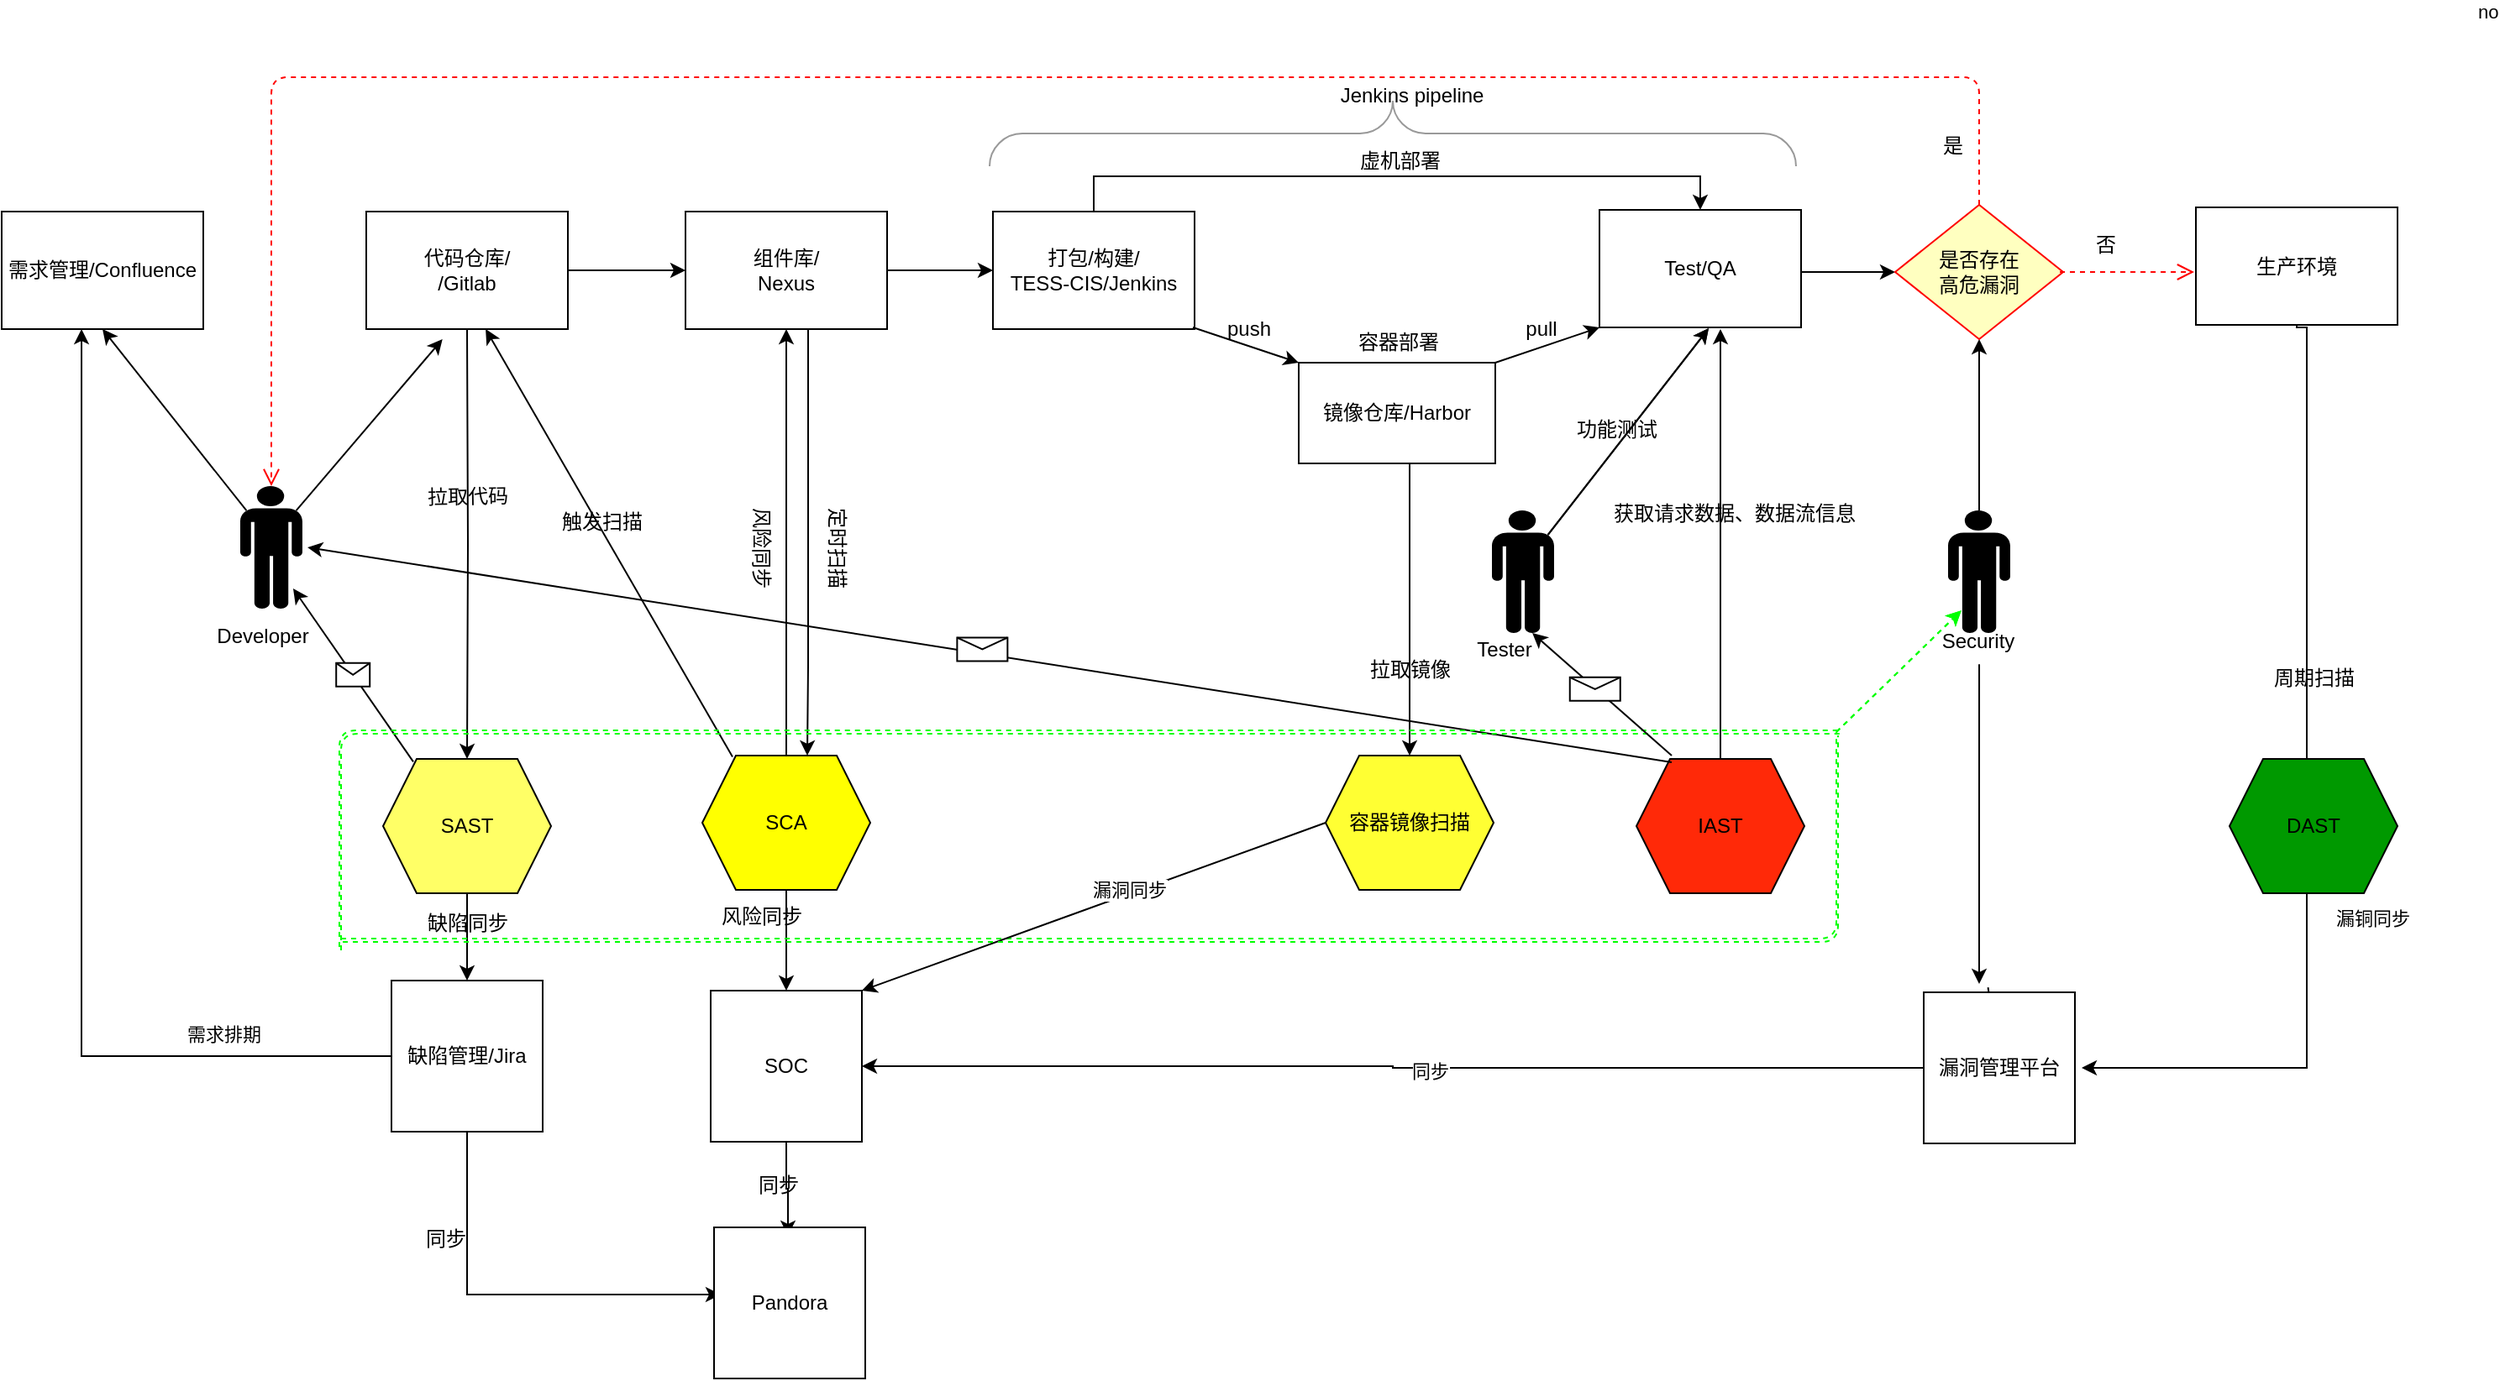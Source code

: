 <mxfile version="13.10.0" type="github">
  <diagram id="o9wrVbWIL4ODcBylfV1H" name="Page-1">
    <mxGraphModel dx="4165" dy="4090" grid="1" gridSize="10" guides="1" tooltips="1" connect="1" arrows="1" fold="1" page="1" pageScale="1" pageWidth="2339" pageHeight="3300" math="0" shadow="0">
      <root>
        <mxCell id="0" />
        <mxCell id="1" parent="0" />
        <mxCell id="gxyS9pcXqX11lwIKly3A-1" value="需求管理/Confluence" style="rounded=0;whiteSpace=wrap;html=1;font-weight: 600;" vertex="1" parent="1">
          <mxGeometry x="-12" y="100" width="120" height="70" as="geometry" />
        </mxCell>
        <mxCell id="gxyS9pcXqX11lwIKly3A-37" value="" style="edgeStyle=orthogonalEdgeStyle;rounded=0;orthogonalLoop=1;jettySize=auto;html=1;" edge="1" parent="1" source="gxyS9pcXqX11lwIKly3A-3" target="gxyS9pcXqX11lwIKly3A-36">
          <mxGeometry relative="1" as="geometry" />
        </mxCell>
        <mxCell id="gxyS9pcXqX11lwIKly3A-39" value="" style="edgeStyle=orthogonalEdgeStyle;rounded=0;orthogonalLoop=1;jettySize=auto;html=1;" edge="1" parent="1" target="gxyS9pcXqX11lwIKly3A-12">
          <mxGeometry relative="1" as="geometry">
            <mxPoint x="265" y="170" as="sourcePoint" />
          </mxGeometry>
        </mxCell>
        <mxCell id="gxyS9pcXqX11lwIKly3A-3" value="&lt;div&gt;代码仓库/&lt;/div&gt;/Gitlab" style="rounded=0;whiteSpace=wrap;html=1;" vertex="1" parent="1">
          <mxGeometry x="205" y="100" width="120" height="70" as="geometry" />
        </mxCell>
        <mxCell id="gxyS9pcXqX11lwIKly3A-129" value="" style="edgeStyle=orthogonalEdgeStyle;rounded=0;orthogonalLoop=1;jettySize=auto;html=1;entryX=0.396;entryY=1;entryDx=0;entryDy=0;entryPerimeter=0;" edge="1" parent="1" source="gxyS9pcXqX11lwIKly3A-11" target="gxyS9pcXqX11lwIKly3A-1">
          <mxGeometry relative="1" as="geometry">
            <mxPoint x="35.52" y="334.52" as="targetPoint" />
          </mxGeometry>
        </mxCell>
        <mxCell id="gxyS9pcXqX11lwIKly3A-130" value="需求排期" style="edgeLabel;html=1;align=center;verticalAlign=middle;resizable=0;points=[];" vertex="1" connectable="0" parent="gxyS9pcXqX11lwIKly3A-129">
          <mxGeometry x="-0.273" y="-3" relative="1" as="geometry">
            <mxPoint x="81.53" y="27" as="offset" />
          </mxGeometry>
        </mxCell>
        <mxCell id="gxyS9pcXqX11lwIKly3A-221" value="" style="edgeStyle=orthogonalEdgeStyle;rounded=0;orthogonalLoop=1;jettySize=auto;html=1;" edge="1" parent="1" source="gxyS9pcXqX11lwIKly3A-11">
          <mxGeometry relative="1" as="geometry">
            <mxPoint x="416" y="745" as="targetPoint" />
            <Array as="points">
              <mxPoint x="265" y="745" />
            </Array>
          </mxGeometry>
        </mxCell>
        <mxCell id="gxyS9pcXqX11lwIKly3A-11" value="缺陷管理/Jira" style="whiteSpace=wrap;html=1;aspect=fixed;" vertex="1" parent="1">
          <mxGeometry x="220" y="558" width="90" height="90" as="geometry" />
        </mxCell>
        <mxCell id="gxyS9pcXqX11lwIKly3A-74" value="" style="edgeStyle=orthogonalEdgeStyle;rounded=0;orthogonalLoop=1;jettySize=auto;html=1;entryX=0.5;entryY=0;entryDx=0;entryDy=0;" edge="1" parent="1" source="gxyS9pcXqX11lwIKly3A-12" target="gxyS9pcXqX11lwIKly3A-11">
          <mxGeometry relative="1" as="geometry" />
        </mxCell>
        <mxCell id="gxyS9pcXqX11lwIKly3A-12" value="SAST" style="shape=hexagon;perimeter=hexagonPerimeter2;whiteSpace=wrap;html=1;fixedSize=1;fillColor=#FFFF66;" vertex="1" parent="1">
          <mxGeometry x="215" y="426" width="100" height="80" as="geometry" />
        </mxCell>
        <mxCell id="gxyS9pcXqX11lwIKly3A-45" value="" style="edgeStyle=orthogonalEdgeStyle;rounded=0;orthogonalLoop=1;jettySize=auto;html=1;" edge="1" parent="1" source="gxyS9pcXqX11lwIKly3A-36" target="gxyS9pcXqX11lwIKly3A-44">
          <mxGeometry relative="1" as="geometry" />
        </mxCell>
        <mxCell id="gxyS9pcXqX11lwIKly3A-36" value="&lt;div&gt;组件库/&lt;/div&gt;&lt;div&gt;Nexus&lt;/div&gt;" style="rounded=0;whiteSpace=wrap;html=1;" vertex="1" parent="1">
          <mxGeometry x="395" y="100" width="120" height="70" as="geometry" />
        </mxCell>
        <mxCell id="gxyS9pcXqX11lwIKly3A-40" value="拉取代码" style="text;html=1;align=center;verticalAlign=middle;resizable=0;points=[];autosize=1;rotation=-1;" vertex="1" parent="1">
          <mxGeometry x="235" y="259.5" width="60" height="20" as="geometry" />
        </mxCell>
        <mxCell id="gxyS9pcXqX11lwIKly3A-60" value="" style="edgeStyle=orthogonalEdgeStyle;rounded=0;orthogonalLoop=1;jettySize=auto;html=1;entryX=0.5;entryY=1;entryDx=0;entryDy=0;" edge="1" parent="1" source="gxyS9pcXqX11lwIKly3A-41" target="gxyS9pcXqX11lwIKly3A-36">
          <mxGeometry relative="1" as="geometry">
            <mxPoint x="455" y="332" as="targetPoint" />
          </mxGeometry>
        </mxCell>
        <mxCell id="gxyS9pcXqX11lwIKly3A-234" value="" style="edgeStyle=orthogonalEdgeStyle;rounded=0;orthogonalLoop=1;jettySize=auto;html=1;" edge="1" parent="1" source="gxyS9pcXqX11lwIKly3A-41" target="gxyS9pcXqX11lwIKly3A-212">
          <mxGeometry relative="1" as="geometry" />
        </mxCell>
        <mxCell id="gxyS9pcXqX11lwIKly3A-41" value="SCA" style="shape=hexagon;perimeter=hexagonPerimeter2;whiteSpace=wrap;html=1;fixedSize=1;fillColor=#FFFF00;" vertex="1" parent="1">
          <mxGeometry x="405" y="424" width="100" height="80" as="geometry" />
        </mxCell>
        <mxCell id="gxyS9pcXqX11lwIKly3A-47" value="" style="edgeStyle=orthogonalEdgeStyle;rounded=0;orthogonalLoop=1;jettySize=auto;html=1;entryX=0.5;entryY=0;entryDx=0;entryDy=0;exitX=0.5;exitY=0;exitDx=0;exitDy=0;" edge="1" parent="1" source="gxyS9pcXqX11lwIKly3A-44" target="gxyS9pcXqX11lwIKly3A-48">
          <mxGeometry relative="1" as="geometry">
            <mxPoint x="698" y="102" as="sourcePoint" />
            <mxPoint x="939" y="102" as="targetPoint" />
          </mxGeometry>
        </mxCell>
        <mxCell id="gxyS9pcXqX11lwIKly3A-44" value="&lt;div&gt;打包/构建/&lt;/div&gt;&lt;div&gt;TESS-CIS/Jenkins&lt;br&gt;&lt;/div&gt;" style="rounded=0;whiteSpace=wrap;html=1;" vertex="1" parent="1">
          <mxGeometry x="578" y="100" width="120" height="70" as="geometry" />
        </mxCell>
        <mxCell id="gxyS9pcXqX11lwIKly3A-48" value="&lt;div&gt;Test/QA&lt;br&gt;&lt;/div&gt;" style="rounded=0;whiteSpace=wrap;html=1;" vertex="1" parent="1">
          <mxGeometry x="939" y="99" width="120" height="70" as="geometry" />
        </mxCell>
        <mxCell id="gxyS9pcXqX11lwIKly3A-121" value="" style="edgeStyle=orthogonalEdgeStyle;rounded=0;orthogonalLoop=1;jettySize=auto;html=1;" edge="1" parent="1" source="gxyS9pcXqX11lwIKly3A-50">
          <mxGeometry relative="1" as="geometry">
            <mxPoint x="1011" y="170" as="targetPoint" />
          </mxGeometry>
        </mxCell>
        <mxCell id="gxyS9pcXqX11lwIKly3A-50" value="IAST" style="shape=hexagon;perimeter=hexagonPerimeter2;whiteSpace=wrap;html=1;fixedSize=1;fillColor=#FF2908;" vertex="1" parent="1">
          <mxGeometry x="961" y="426" width="100" height="80" as="geometry" />
        </mxCell>
        <mxCell id="gxyS9pcXqX11lwIKly3A-51" value="容器镜像扫描" style="shape=hexagon;perimeter=hexagonPerimeter2;whiteSpace=wrap;html=1;fixedSize=1;fillColor=#FFFF33;" vertex="1" parent="1">
          <mxGeometry x="776" y="424" width="100" height="80" as="geometry" />
        </mxCell>
        <mxCell id="gxyS9pcXqX11lwIKly3A-133" value="" style="edgeStyle=orthogonalEdgeStyle;rounded=0;orthogonalLoop=1;jettySize=auto;html=1;exitX=0.5;exitY=1;exitDx=0;exitDy=0;" edge="1" parent="1" source="gxyS9pcXqX11lwIKly3A-53">
          <mxGeometry relative="1" as="geometry">
            <mxPoint x="1360" y="440" as="targetPoint" />
            <Array as="points">
              <mxPoint x="1360" y="169" />
            </Array>
          </mxGeometry>
        </mxCell>
        <mxCell id="gxyS9pcXqX11lwIKly3A-53" value="生产环境" style="rounded=0;whiteSpace=wrap;html=1;" vertex="1" parent="1">
          <mxGeometry x="1294" y="97.5" width="120" height="70" as="geometry" />
        </mxCell>
        <mxCell id="gxyS9pcXqX11lwIKly3A-90" value="" style="edgeStyle=orthogonalEdgeStyle;rounded=0;orthogonalLoop=1;jettySize=auto;html=1;exitX=0.5;exitY=1;exitDx=0;exitDy=0;" edge="1" parent="1">
          <mxGeometry relative="1" as="geometry">
            <mxPoint x="1354" y="506" as="sourcePoint" />
            <mxPoint x="1226" y="610" as="targetPoint" />
            <Array as="points">
              <mxPoint x="1360" y="506" />
              <mxPoint x="1360" y="610" />
            </Array>
          </mxGeometry>
        </mxCell>
        <mxCell id="gxyS9pcXqX11lwIKly3A-96" value="漏铜同步" style="edgeLabel;html=1;align=center;verticalAlign=middle;resizable=0;points=[];" vertex="1" connectable="0" parent="gxyS9pcXqX11lwIKly3A-90">
          <mxGeometry x="-0.415" y="4" relative="1" as="geometry">
            <mxPoint x="34.8" y="-51.07" as="offset" />
          </mxGeometry>
        </mxCell>
        <mxCell id="gxyS9pcXqX11lwIKly3A-55" value="DAST" style="shape=hexagon;perimeter=hexagonPerimeter2;whiteSpace=wrap;html=1;fixedSize=1;fillColor=#009900;" vertex="1" parent="1">
          <mxGeometry x="1314" y="426" width="100" height="80" as="geometry" />
        </mxCell>
        <mxCell id="gxyS9pcXqX11lwIKly3A-61" value="定时扫描" style="text;html=1;align=center;verticalAlign=middle;resizable=0;points=[];autosize=1;rotation=90;" vertex="1" parent="1">
          <mxGeometry x="455" y="290" width="60" height="20" as="geometry" />
        </mxCell>
        <mxCell id="gxyS9pcXqX11lwIKly3A-69" value="缺陷同步" style="text;html=1;align=center;verticalAlign=middle;resizable=0;points=[];autosize=1;" vertex="1" parent="1">
          <mxGeometry x="235" y="514" width="60" height="20" as="geometry" />
        </mxCell>
        <mxCell id="gxyS9pcXqX11lwIKly3A-86" value="" style="shape=mxgraph.signs.people.man_1;html=1;pointerEvents=1;fillColor=#000000;strokeColor=none;verticalLabelPosition=bottom;verticalAlign=top;align=center;" vertex="1" parent="1">
          <mxGeometry x="130" y="263.5" width="37" height="73" as="geometry" />
        </mxCell>
        <mxCell id="gxyS9pcXqX11lwIKly3A-95" value="获取请求数据、数据流信息" style="text;html=1;align=center;verticalAlign=middle;resizable=0;points=[];autosize=1;" vertex="1" parent="1">
          <mxGeometry x="939" y="270" width="160" height="20" as="geometry" />
        </mxCell>
        <mxCell id="gxyS9pcXqX11lwIKly3A-97" value="周期扫描" style="text;html=1;align=center;verticalAlign=middle;resizable=0;points=[];autosize=1;" vertex="1" parent="1">
          <mxGeometry x="1334" y="368" width="60" height="20" as="geometry" />
        </mxCell>
        <mxCell id="gxyS9pcXqX11lwIKly3A-105" value="拉取镜像" style="text;html=1;align=center;verticalAlign=middle;resizable=0;points=[];autosize=1;" vertex="1" parent="1">
          <mxGeometry x="796" y="363" width="60" height="20" as="geometry" />
        </mxCell>
        <mxCell id="gxyS9pcXqX11lwIKly3A-106" value="" style="endArrow=classic;html=1;exitX=0.18;exitY=0.01;exitDx=0;exitDy=0;exitPerimeter=0;entryX=0.592;entryY=1;entryDx=0;entryDy=0;entryPerimeter=0;" edge="1" parent="1" source="gxyS9pcXqX11lwIKly3A-41" target="gxyS9pcXqX11lwIKly3A-3">
          <mxGeometry width="50" height="50" relative="1" as="geometry">
            <mxPoint x="386" y="462" as="sourcePoint" />
            <mxPoint x="276" y="190" as="targetPoint" />
          </mxGeometry>
        </mxCell>
        <mxCell id="gxyS9pcXqX11lwIKly3A-118" value="Developer" style="text;html=1;align=center;verticalAlign=middle;resizable=0;points=[];autosize=1;" vertex="1" parent="1">
          <mxGeometry x="108" y="343" width="70" height="20" as="geometry" />
        </mxCell>
        <mxCell id="gxyS9pcXqX11lwIKly3A-119" value="" style="shape=mxgraph.signs.people.man_1;html=1;pointerEvents=1;fillColor=#000000;strokeColor=none;verticalLabelPosition=bottom;verticalAlign=top;align=center;" vertex="1" parent="1">
          <mxGeometry x="875" y="278" width="37" height="73" as="geometry" />
        </mxCell>
        <mxCell id="gxyS9pcXqX11lwIKly3A-122" value="" style="endArrow=classic;html=1;exitX=0.9;exitY=0.2;exitDx=0;exitDy=0;exitPerimeter=0;" edge="1" parent="1" source="gxyS9pcXqX11lwIKly3A-119">
          <mxGeometry width="50" height="50" relative="1" as="geometry">
            <mxPoint x="922" y="238.5" as="sourcePoint" />
            <mxPoint x="1004" y="169.5" as="targetPoint" />
          </mxGeometry>
        </mxCell>
        <mxCell id="gxyS9pcXqX11lwIKly3A-123" value="Tester" style="text;html=1;align=center;verticalAlign=middle;resizable=0;points=[];autosize=1;" vertex="1" parent="1">
          <mxGeometry x="857" y="351" width="50" height="20" as="geometry" />
        </mxCell>
        <mxCell id="gxyS9pcXqX11lwIKly3A-134" value="" style="shape=mxgraph.signs.people.man_1;html=1;pointerEvents=1;fillColor=#000000;strokeColor=none;verticalLabelPosition=bottom;verticalAlign=top;align=center;" vertex="1" parent="1">
          <mxGeometry x="1146.5" y="278" width="37" height="73" as="geometry" />
        </mxCell>
        <mxCell id="gxyS9pcXqX11lwIKly3A-144" value="" style="verticalLabelPosition=bottom;shadow=0;dashed=0;align=center;html=1;verticalAlign=top;strokeWidth=1;shape=mxgraph.mockup.markup.curlyBrace;strokeColor=#999999;fillColor=#00FF00;" vertex="1" parent="1">
          <mxGeometry x="576" y="34" width="480" height="39" as="geometry" />
        </mxCell>
        <mxCell id="gxyS9pcXqX11lwIKly3A-150" value="" style="edgeStyle=orthogonalEdgeStyle;rounded=0;orthogonalLoop=1;jettySize=auto;html=1;entryX=0;entryY=0.5;entryDx=0;entryDy=0;exitX=1;exitY=0.5;exitDx=0;exitDy=0;" edge="1" parent="1" source="gxyS9pcXqX11lwIKly3A-48" target="gxyS9pcXqX11lwIKly3A-247">
          <mxGeometry relative="1" as="geometry">
            <mxPoint x="1023" y="135" as="sourcePoint" />
            <mxPoint x="1124" y="133.5" as="targetPoint" />
            <Array as="points">
              <mxPoint x="1059" y="136" />
            </Array>
          </mxGeometry>
        </mxCell>
        <mxCell id="gxyS9pcXqX11lwIKly3A-152" value="Security" style="text;html=1;align=center;verticalAlign=middle;resizable=0;points=[];autosize=1;" vertex="1" parent="1">
          <mxGeometry x="1134" y="346" width="60" height="20" as="geometry" />
        </mxCell>
        <mxCell id="gxyS9pcXqX11lwIKly3A-156" value="" style="endArrow=classic;html=1;entryX=0.378;entryY=1.086;entryDx=0;entryDy=0;exitX=0.9;exitY=0.2;exitDx=0;exitDy=0;exitPerimeter=0;entryPerimeter=0;" edge="1" parent="1" source="gxyS9pcXqX11lwIKly3A-86" target="gxyS9pcXqX11lwIKly3A-3">
          <mxGeometry width="50" height="50" relative="1" as="geometry">
            <mxPoint x="151.5" y="315.5" as="sourcePoint" />
            <mxPoint x="276" y="180" as="targetPoint" />
          </mxGeometry>
        </mxCell>
        <mxCell id="gxyS9pcXqX11lwIKly3A-159" value="" style="endArrow=classic;html=1;entryX=0.5;entryY=1;entryDx=0;entryDy=0;exitX=0.1;exitY=0.2;exitDx=0;exitDy=0;exitPerimeter=0;" edge="1" parent="1" source="gxyS9pcXqX11lwIKly3A-86" target="gxyS9pcXqX11lwIKly3A-1">
          <mxGeometry width="50" height="50" relative="1" as="geometry">
            <mxPoint x="50" y="260" as="sourcePoint" />
            <mxPoint x="100" y="210" as="targetPoint" />
          </mxGeometry>
        </mxCell>
        <mxCell id="gxyS9pcXqX11lwIKly3A-213" value="" style="edgeStyle=orthogonalEdgeStyle;rounded=0;orthogonalLoop=1;jettySize=auto;html=1;entryX=0.5;entryY=0;entryDx=0;entryDy=0;" edge="1" parent="1" source="gxyS9pcXqX11lwIKly3A-169" target="gxyS9pcXqX11lwIKly3A-51">
          <mxGeometry relative="1" as="geometry">
            <Array as="points">
              <mxPoint x="826" y="310" />
              <mxPoint x="826" y="310" />
            </Array>
          </mxGeometry>
        </mxCell>
        <mxCell id="gxyS9pcXqX11lwIKly3A-169" value="&lt;div&gt;镜像仓库/Harbor&lt;br&gt;&lt;/div&gt;" style="rounded=0;whiteSpace=wrap;html=1;" vertex="1" parent="1">
          <mxGeometry x="760" y="190" width="117" height="60" as="geometry" />
        </mxCell>
        <mxCell id="gxyS9pcXqX11lwIKly3A-176" value="" style="endArrow=classic;html=1;entryX=0;entryY=1;entryDx=0;entryDy=0;exitX=1;exitY=0;exitDx=0;exitDy=0;" edge="1" parent="1" source="gxyS9pcXqX11lwIKly3A-169" target="gxyS9pcXqX11lwIKly3A-48">
          <mxGeometry width="50" height="50" relative="1" as="geometry">
            <mxPoint x="877" y="170" as="sourcePoint" />
            <mxPoint x="935" y="170" as="targetPoint" />
          </mxGeometry>
        </mxCell>
        <mxCell id="gxyS9pcXqX11lwIKly3A-187" value="功能测试" style="text;html=1;align=center;verticalAlign=middle;resizable=0;points=[];autosize=1;" vertex="1" parent="1">
          <mxGeometry x="919" y="220" width="60" height="20" as="geometry" />
        </mxCell>
        <mxCell id="gxyS9pcXqX11lwIKly3A-191" value="" style="endArrow=classic;html=1;" edge="1" parent="1">
          <mxGeometry relative="1" as="geometry">
            <mxPoint x="982" y="428" as="sourcePoint" />
            <mxPoint x="170" y="300" as="targetPoint" />
          </mxGeometry>
        </mxCell>
        <mxCell id="gxyS9pcXqX11lwIKly3A-192" value="" style="shape=message;html=1;outlineConnect=0;" vertex="1" parent="gxyS9pcXqX11lwIKly3A-191">
          <mxGeometry width="30" height="14" relative="1" as="geometry">
            <mxPoint x="-19.33" y="-10.26" as="offset" />
          </mxGeometry>
        </mxCell>
        <mxCell id="gxyS9pcXqX11lwIKly3A-189" value="" style="endArrow=classic;html=2;exitX=0.18;exitY=0.021;exitDx=0;exitDy=0;exitPerimeter=0;entryX=0.851;entryY=0.836;entryDx=0;entryDy=0;entryPerimeter=0;" edge="1" parent="1" source="gxyS9pcXqX11lwIKly3A-12" target="gxyS9pcXqX11lwIKly3A-86">
          <mxGeometry relative="1" as="geometry">
            <mxPoint x="76" y="441" as="sourcePoint" />
            <mxPoint x="150.316" y="325.355" as="targetPoint" />
          </mxGeometry>
        </mxCell>
        <mxCell id="gxyS9pcXqX11lwIKly3A-190" value="" style="shape=message;html=1;outlineConnect=0;" vertex="1" parent="gxyS9pcXqX11lwIKly3A-189">
          <mxGeometry width="20" height="14" relative="1" as="geometry">
            <mxPoint x="-10" y="-7" as="offset" />
          </mxGeometry>
        </mxCell>
        <mxCell id="gxyS9pcXqX11lwIKly3A-200" value="触发扫描" style="text;html=1;align=center;verticalAlign=middle;resizable=0;points=[];autosize=1;" vertex="1" parent="1">
          <mxGeometry x="315" y="275" width="60" height="20" as="geometry" />
        </mxCell>
        <mxCell id="gxyS9pcXqX11lwIKly3A-216" value="" style="edgeStyle=orthogonalEdgeStyle;rounded=0;orthogonalLoop=1;jettySize=auto;html=1;entryX=1;entryY=0.5;entryDx=0;entryDy=0;" edge="1" parent="1" source="gxyS9pcXqX11lwIKly3A-76" target="gxyS9pcXqX11lwIKly3A-212">
          <mxGeometry relative="1" as="geometry">
            <mxPoint x="886" y="609" as="targetPoint" />
          </mxGeometry>
        </mxCell>
        <mxCell id="gxyS9pcXqX11lwIKly3A-224" value="同步" style="edgeLabel;html=1;align=center;verticalAlign=middle;resizable=0;points=[];" vertex="1" connectable="0" parent="gxyS9pcXqX11lwIKly3A-216">
          <mxGeometry x="-0.07" y="2" relative="1" as="geometry">
            <mxPoint as="offset" />
          </mxGeometry>
        </mxCell>
        <mxCell id="gxyS9pcXqX11lwIKly3A-267" style="edgeStyle=none;orthogonalLoop=1;jettySize=auto;html=1;dashed=1;endArrow=none;fillColor=#FF1008;" edge="1" parent="1" source="gxyS9pcXqX11lwIKly3A-76">
          <mxGeometry relative="1" as="geometry">
            <mxPoint x="1170" y="560" as="targetPoint" />
          </mxGeometry>
        </mxCell>
        <mxCell id="gxyS9pcXqX11lwIKly3A-76" value="漏洞管理平台" style="whiteSpace=wrap;html=1;aspect=fixed;" vertex="1" parent="1">
          <mxGeometry x="1132" y="565" width="90" height="90" as="geometry" />
        </mxCell>
        <mxCell id="gxyS9pcXqX11lwIKly3A-219" value="" style="edgeStyle=orthogonalEdgeStyle;rounded=0;orthogonalLoop=1;jettySize=auto;html=1;" edge="1" parent="1">
          <mxGeometry relative="1" as="geometry">
            <mxPoint x="455" y="653" as="sourcePoint" />
            <mxPoint x="456" y="710" as="targetPoint" />
            <Array as="points">
              <mxPoint x="456" y="682" />
            </Array>
          </mxGeometry>
        </mxCell>
        <mxCell id="gxyS9pcXqX11lwIKly3A-212" value="SOC" style="whiteSpace=wrap;html=1;aspect=fixed;" vertex="1" parent="1">
          <mxGeometry x="410" y="564" width="90" height="90" as="geometry" />
        </mxCell>
        <mxCell id="gxyS9pcXqX11lwIKly3A-218" value="Pandora" style="whiteSpace=wrap;html=1;aspect=fixed;" vertex="1" parent="1">
          <mxGeometry x="412" y="705" width="90" height="90" as="geometry" />
        </mxCell>
        <mxCell id="gxyS9pcXqX11lwIKly3A-223" value="Jenkins pipeline" style="text;html=1;align=center;verticalAlign=middle;resizable=0;points=[];autosize=1;" vertex="1" parent="1">
          <mxGeometry x="777" y="21" width="100" height="20" as="geometry" />
        </mxCell>
        <mxCell id="gxyS9pcXqX11lwIKly3A-225" value="同步" style="text;html=1;align=center;verticalAlign=middle;resizable=0;points=[];autosize=1;" vertex="1" parent="1">
          <mxGeometry x="430" y="670" width="40" height="20" as="geometry" />
        </mxCell>
        <mxCell id="gxyS9pcXqX11lwIKly3A-226" value="同步" style="text;html=1;align=center;verticalAlign=middle;resizable=0;points=[];autosize=1;" vertex="1" parent="1">
          <mxGeometry x="232" y="702" width="40" height="20" as="geometry" />
        </mxCell>
        <mxCell id="gxyS9pcXqX11lwIKly3A-231" value="" style="edgeStyle=orthogonalEdgeStyle;rounded=0;orthogonalLoop=1;jettySize=auto;html=1;entryX=0.625;entryY=0;entryDx=0;entryDy=0;" edge="1" parent="1" target="gxyS9pcXqX11lwIKly3A-41">
          <mxGeometry relative="1" as="geometry">
            <mxPoint x="468" y="170" as="sourcePoint" />
            <mxPoint x="468" y="441" as="targetPoint" />
            <Array as="points">
              <mxPoint x="468" y="370" />
              <mxPoint x="468" y="370" />
            </Array>
          </mxGeometry>
        </mxCell>
        <mxCell id="gxyS9pcXqX11lwIKly3A-232" value="风险同步" style="text;html=1;align=center;verticalAlign=middle;resizable=0;points=[];autosize=1;rotation=90;" vertex="1" parent="1">
          <mxGeometry x="410" y="290" width="60" height="20" as="geometry" />
        </mxCell>
        <mxCell id="gxyS9pcXqX11lwIKly3A-236" value="" style="edgeStyle=orthogonalEdgeStyle;rounded=0;orthogonalLoop=1;jettySize=auto;html=1;entryX=0.5;entryY=1;entryDx=0;entryDy=0;" edge="1" parent="1" source="gxyS9pcXqX11lwIKly3A-134" target="gxyS9pcXqX11lwIKly3A-247">
          <mxGeometry relative="1" as="geometry">
            <mxPoint x="1164" y="278" as="sourcePoint" />
            <mxPoint x="1164" y="234" as="targetPoint" />
          </mxGeometry>
        </mxCell>
        <mxCell id="gxyS9pcXqX11lwIKly3A-240" value="容器部署" style="text;html=1;align=center;verticalAlign=middle;resizable=0;points=[];autosize=1;" vertex="1" parent="1">
          <mxGeometry x="788.5" y="167.5" width="60" height="20" as="geometry" />
        </mxCell>
        <mxCell id="gxyS9pcXqX11lwIKly3A-244" value="" style="endArrow=none;dashed=1;html=1;strokeColor=#00FF00;fillColor=#FF1008;" edge="1" parent="1">
          <mxGeometry width="50" height="50" relative="1" as="geometry">
            <mxPoint x="190" y="533" as="sourcePoint" />
            <mxPoint x="1080" y="410" as="targetPoint" />
            <Array as="points">
              <mxPoint x="1080" y="533" />
            </Array>
          </mxGeometry>
        </mxCell>
        <mxCell id="gxyS9pcXqX11lwIKly3A-247" value="&lt;div&gt;是否存在&lt;/div&gt;&lt;div&gt;高危漏洞&lt;/div&gt;" style="rhombus;whiteSpace=wrap;html=1;fillColor=#ffffc0;strokeColor=#ff0000;" vertex="1" parent="1">
          <mxGeometry x="1115" y="96" width="100" height="80" as="geometry" />
        </mxCell>
        <mxCell id="gxyS9pcXqX11lwIKly3A-248" value="no" style="edgeStyle=orthogonalEdgeStyle;html=1;align=left;verticalAlign=bottom;endArrow=open;endSize=8;strokeColor=#ff0000;dashed=1;fillColor=#FF1008;" edge="1" parent="1">
          <mxGeometry x="1" y="222" relative="1" as="geometry">
            <mxPoint x="1293" y="136" as="targetPoint" />
            <mxPoint x="1213" y="136" as="sourcePoint" />
            <Array as="points">
              <mxPoint x="1213" y="136" />
            </Array>
            <mxPoint x="167" y="76" as="offset" />
          </mxGeometry>
        </mxCell>
        <mxCell id="gxyS9pcXqX11lwIKly3A-249" value="" style="edgeStyle=orthogonalEdgeStyle;html=1;align=left;verticalAlign=top;endArrow=open;endSize=8;strokeColor=#ff0000;dashed=1;fillColor=#FF1008;entryX=0.5;entryY=0;entryDx=0;entryDy=0;entryPerimeter=0;" edge="1" source="gxyS9pcXqX11lwIKly3A-247" parent="1" target="gxyS9pcXqX11lwIKly3A-86">
          <mxGeometry x="-1" relative="1" as="geometry">
            <mxPoint x="170" y="20" as="targetPoint" />
            <Array as="points">
              <mxPoint x="1165" y="20" />
              <mxPoint x="148" y="20" />
            </Array>
          </mxGeometry>
        </mxCell>
        <mxCell id="gxyS9pcXqX11lwIKly3A-256" value="" style="edgeStyle=none;orthogonalLoop=1;jettySize=auto;html=1;dashed=1;endArrow=none;fillColor=#FF1008;" edge="1" parent="1" target="gxyS9pcXqX11lwIKly3A-247">
          <mxGeometry relative="1" as="geometry">
            <mxPoint x="1210" y="131.538" as="sourcePoint" />
          </mxGeometry>
        </mxCell>
        <mxCell id="gxyS9pcXqX11lwIKly3A-257" value="" style="edgeStyle=none;orthogonalLoop=1;jettySize=auto;html=1;dashed=1;endArrow=none;fillColor=#FF1008;" edge="1" parent="1" target="gxyS9pcXqX11lwIKly3A-247">
          <mxGeometry relative="1" as="geometry">
            <mxPoint x="1210" y="131.538" as="sourcePoint" />
          </mxGeometry>
        </mxCell>
        <mxCell id="gxyS9pcXqX11lwIKly3A-261" value="" style="endArrow=classic;html=1;dashed=0;fillColor=#FF1008;entryX=1;entryY=0;entryDx=0;entryDy=0;exitX=0;exitY=0.5;exitDx=0;exitDy=0;" edge="1" parent="1" source="gxyS9pcXqX11lwIKly3A-51" target="gxyS9pcXqX11lwIKly3A-212">
          <mxGeometry width="50" height="50" relative="1" as="geometry">
            <mxPoint x="610" y="290" as="sourcePoint" />
            <mxPoint x="660" y="240" as="targetPoint" />
          </mxGeometry>
        </mxCell>
        <mxCell id="gxyS9pcXqX11lwIKly3A-273" value="漏洞同步" style="edgeLabel;html=1;align=center;verticalAlign=middle;resizable=0;points=[];" vertex="1" connectable="0" parent="gxyS9pcXqX11lwIKly3A-261">
          <mxGeometry x="-0.156" y="-3" relative="1" as="geometry">
            <mxPoint as="offset" />
          </mxGeometry>
        </mxCell>
        <mxCell id="gxyS9pcXqX11lwIKly3A-266" value="" style="edgeStyle=orthogonalEdgeStyle;rounded=0;orthogonalLoop=1;jettySize=auto;html=1;exitX=0.517;exitY=1.183;exitDx=0;exitDy=0;exitPerimeter=0;" edge="1" parent="1" source="gxyS9pcXqX11lwIKly3A-152">
          <mxGeometry relative="1" as="geometry">
            <mxPoint x="1179" y="278" as="sourcePoint" />
            <mxPoint x="1165" y="560" as="targetPoint" />
            <Array as="points">
              <mxPoint x="1165" y="540" />
              <mxPoint x="1165" y="540" />
            </Array>
          </mxGeometry>
        </mxCell>
        <mxCell id="gxyS9pcXqX11lwIKly3A-268" value="" style="endArrow=classic;html=1;exitX=0.9;exitY=0.2;exitDx=0;exitDy=0;exitPerimeter=0;" edge="1" parent="1">
          <mxGeometry width="50" height="50" relative="1" as="geometry">
            <mxPoint x="908.3" y="292.6" as="sourcePoint" />
            <mxPoint x="1004" y="169.5" as="targetPoint" />
          </mxGeometry>
        </mxCell>
        <mxCell id="gxyS9pcXqX11lwIKly3A-270" value="" style="endArrow=classic;html=1;dashed=1;fillColor=#00FF00;entryX=0.212;entryY=0.817;entryDx=0;entryDy=0;entryPerimeter=0;strokeColor=#00FF00;" edge="1" parent="1" target="gxyS9pcXqX11lwIKly3A-134">
          <mxGeometry width="50" height="50" relative="1" as="geometry">
            <mxPoint x="1080" y="410" as="sourcePoint" />
            <mxPoint x="1130" y="363" as="targetPoint" />
          </mxGeometry>
        </mxCell>
        <mxCell id="gxyS9pcXqX11lwIKly3A-271" value="风险同步" style="text;html=1;align=center;verticalAlign=middle;resizable=0;points=[];autosize=1;" vertex="1" parent="1">
          <mxGeometry x="410" y="510" width="60" height="20" as="geometry" />
        </mxCell>
        <mxCell id="gxyS9pcXqX11lwIKly3A-274" value="是" style="text;html=1;align=center;verticalAlign=middle;resizable=0;points=[];autosize=1;" vertex="1" parent="1">
          <mxGeometry x="1134" y="51" width="30" height="20" as="geometry" />
        </mxCell>
        <mxCell id="gxyS9pcXqX11lwIKly3A-275" value="否" style="text;html=1;align=center;verticalAlign=middle;resizable=0;points=[];autosize=1;" vertex="1" parent="1">
          <mxGeometry x="1225" y="110" width="30" height="20" as="geometry" />
        </mxCell>
        <mxCell id="gxyS9pcXqX11lwIKly3A-277" value="" style="endArrow=classic;html=1;entryX=0;entryY=0;entryDx=0;entryDy=0;exitX=1;exitY=0;exitDx=0;exitDy=0;" edge="1" parent="1" target="gxyS9pcXqX11lwIKly3A-169">
          <mxGeometry width="50" height="50" relative="1" as="geometry">
            <mxPoint x="697" y="169" as="sourcePoint" />
            <mxPoint x="759" y="169" as="targetPoint" />
          </mxGeometry>
        </mxCell>
        <mxCell id="gxyS9pcXqX11lwIKly3A-280" value="虚机部署" style="text;html=1;align=center;verticalAlign=middle;resizable=0;points=[];autosize=1;" vertex="1" parent="1">
          <mxGeometry x="790" y="60" width="60" height="20" as="geometry" />
        </mxCell>
        <mxCell id="gxyS9pcXqX11lwIKly3A-281" value="push" style="text;html=1;align=center;verticalAlign=middle;resizable=0;points=[];autosize=1;" vertex="1" parent="1">
          <mxGeometry x="710" y="160" width="40" height="20" as="geometry" />
        </mxCell>
        <mxCell id="gxyS9pcXqX11lwIKly3A-282" value="pull" style="text;html=1;align=center;verticalAlign=middle;resizable=0;points=[];autosize=1;" vertex="1" parent="1">
          <mxGeometry x="889" y="160" width="30" height="20" as="geometry" />
        </mxCell>
        <mxCell id="gxyS9pcXqX11lwIKly3A-264" value="" style="endArrow=none;dashed=1;html=0;strokeColor=#00FF00;fillColor=#FF1008;border:5px;" edge="1" parent="1">
          <mxGeometry width="50" height="50" relative="1" as="geometry">
            <mxPoint x="190" y="540" as="sourcePoint" />
            <mxPoint x="1083" y="411" as="targetPoint" />
            <Array as="points">
              <mxPoint x="190" y="480" />
              <mxPoint x="190" y="411" />
            </Array>
          </mxGeometry>
        </mxCell>
        <mxCell id="gxyS9pcXqX11lwIKly3A-284" value="" style="endArrow=none;dashed=1;html=0;strokeColor=#00FF00;fillColor=#FF1008;border:5px;" edge="1" parent="1">
          <mxGeometry width="50" height="50" relative="1" as="geometry">
            <mxPoint x="189" y="538" as="sourcePoint" />
            <mxPoint x="1082" y="409" as="targetPoint" />
            <Array as="points">
              <mxPoint x="189" y="478" />
              <mxPoint x="189" y="409" />
            </Array>
          </mxGeometry>
        </mxCell>
        <mxCell id="gxyS9pcXqX11lwIKly3A-285" value="" style="endArrow=none;dashed=1;html=1;strokeColor=#00FF00;fillColor=#FF1008;" edge="1" parent="1">
          <mxGeometry width="50" height="50" relative="1" as="geometry">
            <mxPoint x="191" y="535" as="sourcePoint" />
            <mxPoint x="1081" y="412" as="targetPoint" />
            <Array as="points">
              <mxPoint x="1081" y="535" />
            </Array>
          </mxGeometry>
        </mxCell>
        <mxCell id="gxyS9pcXqX11lwIKly3A-286" value="" style="endArrow=classic;html=1;dashed=1;fillColor=#00FF00;entryX=0.212;entryY=0.817;entryDx=0;entryDy=0;entryPerimeter=0;strokeColor=#00FF00;" edge="1" parent="1">
          <mxGeometry width="50" height="50" relative="1" as="geometry">
            <mxPoint x="1080" y="410" as="sourcePoint" />
            <mxPoint x="1154.344" y="337.641" as="targetPoint" />
          </mxGeometry>
        </mxCell>
        <mxCell id="gxyS9pcXqX11lwIKly3A-291" style="edgeStyle=none;orthogonalLoop=1;jettySize=auto;html=1;entryX=1;entryY=0.5;entryDx=0;entryDy=0;entryPerimeter=0;dashed=1;endArrow=none;fillColor=#FF1008;" edge="1" parent="1" source="gxyS9pcXqX11lwIKly3A-86" target="gxyS9pcXqX11lwIKly3A-86">
          <mxGeometry relative="1" as="geometry" />
        </mxCell>
        <mxCell id="gxyS9pcXqX11lwIKly3A-293" value="" style="endArrow=classic;html=1;entryX=0.65;entryY=1;entryDx=0;entryDy=0;entryPerimeter=0;" edge="1" parent="1" target="gxyS9pcXqX11lwIKly3A-119">
          <mxGeometry relative="1" as="geometry">
            <mxPoint x="982" y="424" as="sourcePoint" />
            <mxPoint x="170" y="296" as="targetPoint" />
          </mxGeometry>
        </mxCell>
        <mxCell id="gxyS9pcXqX11lwIKly3A-294" value="" style="shape=message;html=1;outlineConnect=0;" vertex="1" parent="gxyS9pcXqX11lwIKly3A-293">
          <mxGeometry width="30" height="14" relative="1" as="geometry">
            <mxPoint x="-19.33" y="-10.26" as="offset" />
          </mxGeometry>
        </mxCell>
      </root>
    </mxGraphModel>
  </diagram>
</mxfile>
